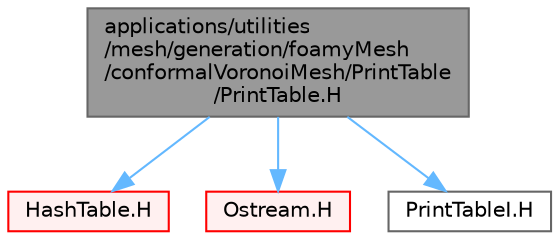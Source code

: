 digraph "applications/utilities/mesh/generation/foamyMesh/conformalVoronoiMesh/PrintTable/PrintTable.H"
{
 // LATEX_PDF_SIZE
  bgcolor="transparent";
  edge [fontname=Helvetica,fontsize=10,labelfontname=Helvetica,labelfontsize=10];
  node [fontname=Helvetica,fontsize=10,shape=box,height=0.2,width=0.4];
  Node1 [id="Node000001",label="applications/utilities\l/mesh/generation/foamyMesh\l/conformalVoronoiMesh/PrintTable\l/PrintTable.H",height=0.2,width=0.4,color="gray40", fillcolor="grey60", style="filled", fontcolor="black",tooltip=" "];
  Node1 -> Node2 [id="edge1_Node000001_Node000002",color="steelblue1",style="solid",tooltip=" "];
  Node2 [id="Node000002",label="HashTable.H",height=0.2,width=0.4,color="red", fillcolor="#FFF0F0", style="filled",URL="$HashTable_8H.html",tooltip=" "];
  Node1 -> Node62 [id="edge2_Node000001_Node000062",color="steelblue1",style="solid",tooltip=" "];
  Node62 [id="Node000062",label="Ostream.H",height=0.2,width=0.4,color="red", fillcolor="#FFF0F0", style="filled",URL="$Ostream_8H.html",tooltip=" "];
  Node1 -> Node84 [id="edge3_Node000001_Node000084",color="steelblue1",style="solid",tooltip=" "];
  Node84 [id="Node000084",label="PrintTableI.H",height=0.2,width=0.4,color="grey40", fillcolor="white", style="filled",URL="$PrintTableI_8H.html",tooltip=" "];
}

